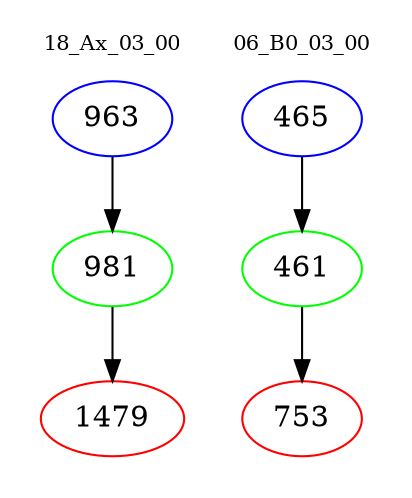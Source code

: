 digraph{
subgraph cluster_0 {
color = white
label = "18_Ax_03_00";
fontsize=10;
T0_963 [label="963", color="blue"]
T0_963 -> T0_981 [color="black"]
T0_981 [label="981", color="green"]
T0_981 -> T0_1479 [color="black"]
T0_1479 [label="1479", color="red"]
}
subgraph cluster_1 {
color = white
label = "06_B0_03_00";
fontsize=10;
T1_465 [label="465", color="blue"]
T1_465 -> T1_461 [color="black"]
T1_461 [label="461", color="green"]
T1_461 -> T1_753 [color="black"]
T1_753 [label="753", color="red"]
}
}
